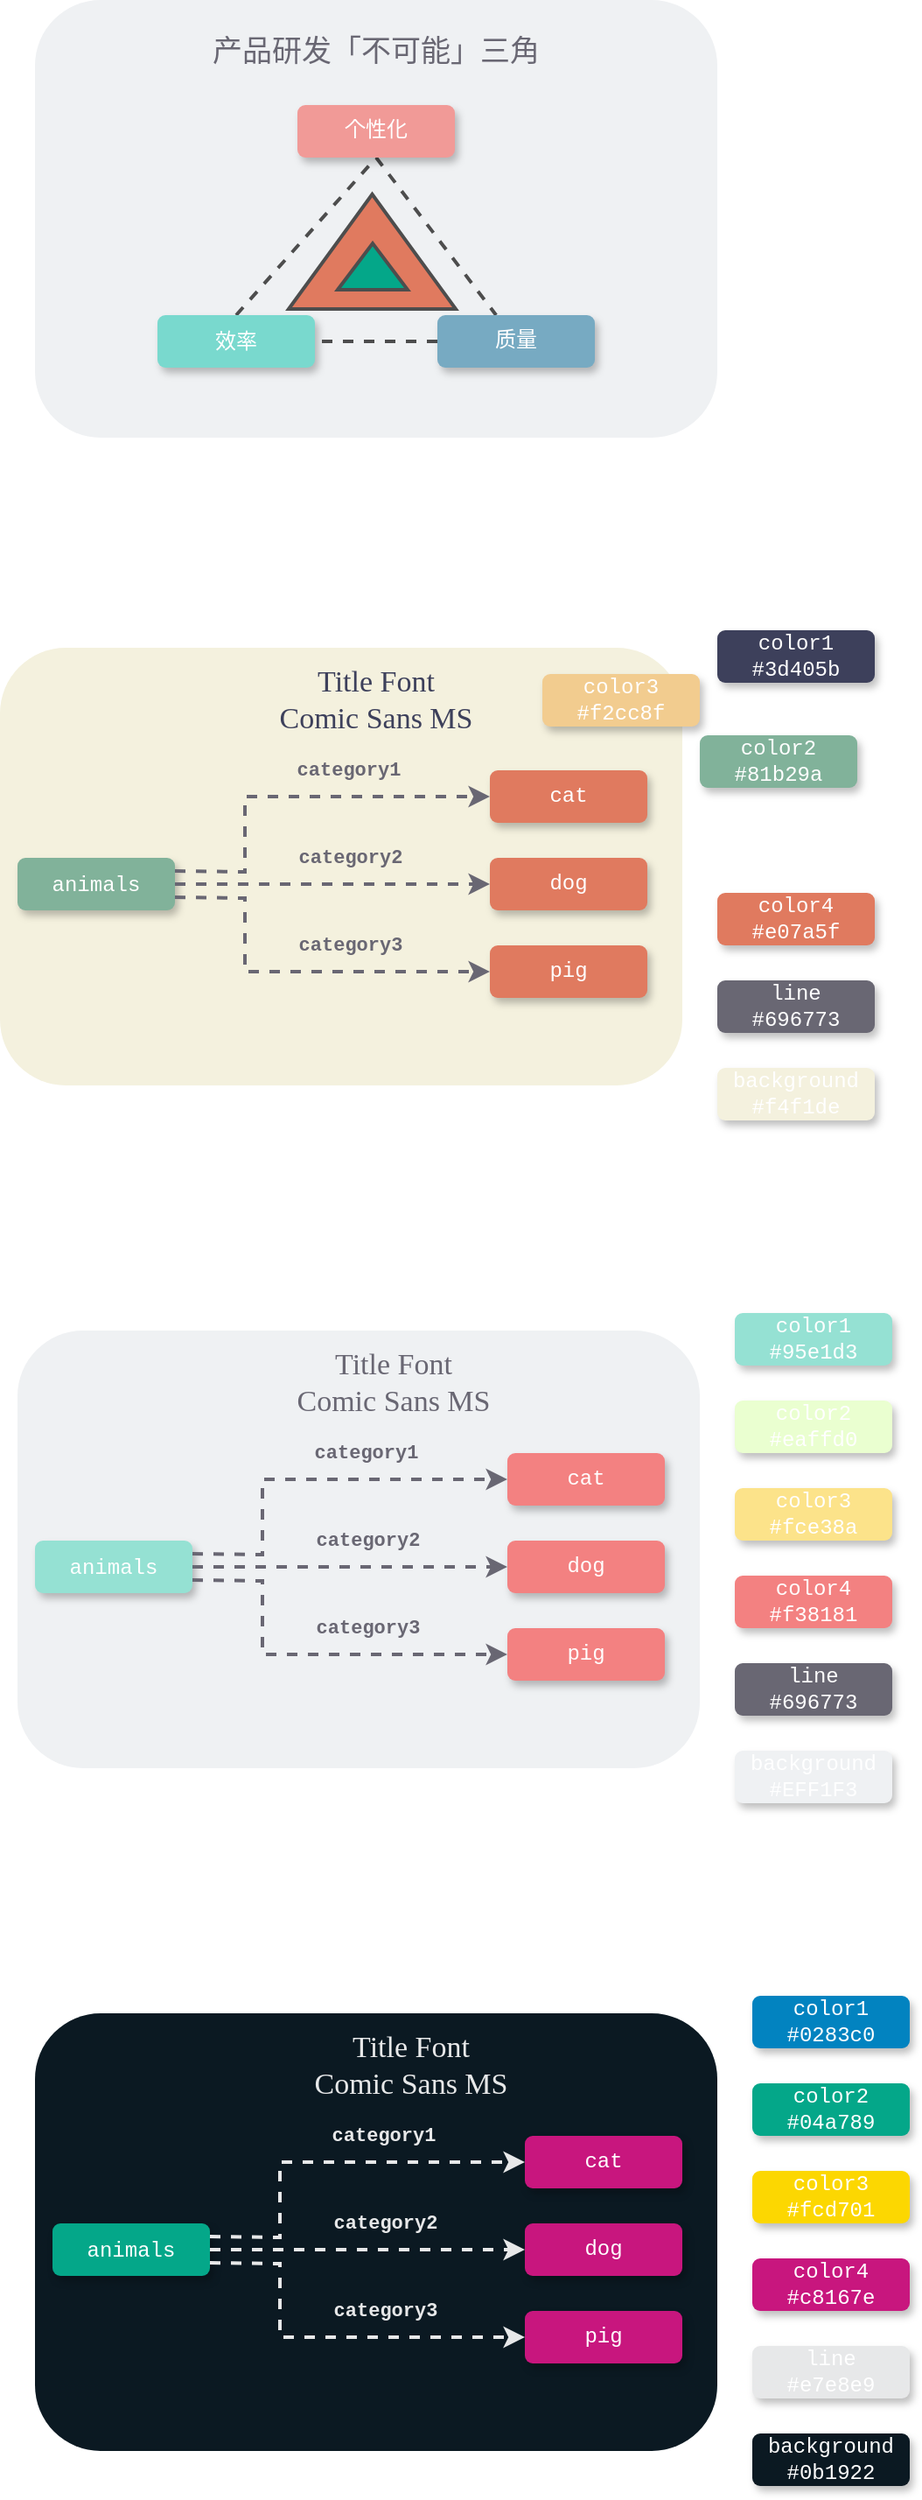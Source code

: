 <mxfile version="20.2.7" type="github">
  <diagram id="xtKa3n5u4Cj6ajRREuk9" name="第 1 页">
    <mxGraphModel dx="1226" dy="2330" grid="1" gridSize="10" guides="1" tooltips="1" connect="1" arrows="1" fold="1" page="1" pageScale="1" pageWidth="827" pageHeight="1169" math="0" shadow="0">
      <root>
        <mxCell id="0" />
        <mxCell id="1" parent="0" />
        <mxCell id="LYip8ZhevDrjSwZSwDEI-1" value="" style="rounded=1;whiteSpace=wrap;html=1;fillColor=#eff1f3;strokeColor=none;shadow=0;glass=0;comic=0;gradientColor=none;fontFamily=Courier New;fontColor=#FFFFFF;" vertex="1" parent="1">
          <mxGeometry x="250" y="-200" width="390" height="250" as="geometry" />
        </mxCell>
        <mxCell id="LYip8ZhevDrjSwZSwDEI-149" style="edgeStyle=none;rounded=0;orthogonalLoop=1;jettySize=auto;html=1;exitX=0.5;exitY=0;exitDx=0;exitDy=0;entryX=0.5;entryY=1;entryDx=0;entryDy=0;dashed=1;endArrow=none;endFill=0;strokeColor=#4D4D4D;strokeWidth=2;" edge="1" parent="1" source="LYip8ZhevDrjSwZSwDEI-2" target="LYip8ZhevDrjSwZSwDEI-5">
          <mxGeometry relative="1" as="geometry" />
        </mxCell>
        <mxCell id="LYip8ZhevDrjSwZSwDEI-2" value="&lt;font face=&quot;Courier New&quot; color=&quot;#ffffff&quot;&gt;效率&lt;/font&gt;" style="rounded=1;whiteSpace=wrap;html=1;fillColor=#79d9ce;strokeColor=none;shadow=1;glass=0;comic=0;gradientColor=none;" vertex="1" parent="1">
          <mxGeometry x="320" y="-20" width="90" height="30" as="geometry" />
        </mxCell>
        <mxCell id="LYip8ZhevDrjSwZSwDEI-147" style="rounded=0;orthogonalLoop=1;jettySize=auto;html=1;exitX=0.5;exitY=1;exitDx=0;exitDy=0;strokeColor=#4D4D4D;strokeWidth=2;dashed=1;endArrow=none;endFill=0;" edge="1" parent="1" source="LYip8ZhevDrjSwZSwDEI-5" target="LYip8ZhevDrjSwZSwDEI-12">
          <mxGeometry relative="1" as="geometry" />
        </mxCell>
        <mxCell id="LYip8ZhevDrjSwZSwDEI-5" value="个性化" style="rounded=1;whiteSpace=wrap;html=1;fillColor=#f19a97;strokeColor=none;shadow=1;glass=0;comic=0;gradientColor=none;fontFamily=Courier New;fontColor=#FFFFFF;align=center;verticalAlign=middle;" vertex="1" parent="1">
          <mxGeometry x="400" y="-140" width="90" height="30" as="geometry" />
        </mxCell>
        <mxCell id="LYip8ZhevDrjSwZSwDEI-148" style="edgeStyle=none;rounded=0;orthogonalLoop=1;jettySize=auto;html=1;exitX=0;exitY=0.5;exitDx=0;exitDy=0;entryX=1;entryY=0.5;entryDx=0;entryDy=0;dashed=1;endArrow=none;endFill=0;strokeColor=#4D4D4D;strokeWidth=2;" edge="1" parent="1" source="LYip8ZhevDrjSwZSwDEI-12" target="LYip8ZhevDrjSwZSwDEI-2">
          <mxGeometry relative="1" as="geometry" />
        </mxCell>
        <mxCell id="LYip8ZhevDrjSwZSwDEI-12" value="质量" style="rounded=1;whiteSpace=wrap;html=1;fillColor=#77aac2;strokeColor=none;shadow=1;glass=0;comic=0;gradientColor=none;fontFamily=Courier New;fontColor=#FFFFFF;" vertex="1" parent="1">
          <mxGeometry x="480" y="-20" width="90" height="30" as="geometry" />
        </mxCell>
        <mxCell id="LYip8ZhevDrjSwZSwDEI-18" value="&lt;font face=&quot;Comic Sans MS&quot; style=&quot;font-size: 17px&quot;&gt;&lt;font color=&quot;#696773&quot;&gt;产品研发「&lt;/font&gt;&lt;/font&gt;&lt;span style=&quot;color: rgb(105, 103, 115); font-family: &amp;quot;Comic Sans MS&amp;quot;; font-size: 17px;&quot;&gt;不可能&lt;/span&gt;&lt;font face=&quot;Comic Sans MS&quot; style=&quot;font-size: 17px&quot;&gt;&lt;font color=&quot;#696773&quot;&gt;」三角&lt;/font&gt;&lt;br&gt;&lt;/font&gt;" style="text;html=1;strokeColor=none;fillColor=none;align=center;verticalAlign=middle;whiteSpace=wrap;rounded=0;" vertex="1" parent="1">
          <mxGeometry x="265" y="-200" width="360" height="60" as="geometry" />
        </mxCell>
        <mxCell id="LYip8ZhevDrjSwZSwDEI-19" value="" style="rounded=1;whiteSpace=wrap;html=1;strokeColor=none;shadow=0;glass=0;comic=0;gradientColor=none;fontFamily=Courier New;fontColor=#FFFFFF;fillColor=#f4f1de;" vertex="1" parent="1">
          <mxGeometry x="230" y="170" width="390" height="250" as="geometry" />
        </mxCell>
        <mxCell id="LYip8ZhevDrjSwZSwDEI-20" value="&lt;font color=&quot;#ffffff&quot; face=&quot;Courier New&quot;&gt;animals&lt;/font&gt;" style="rounded=1;whiteSpace=wrap;html=1;strokeColor=none;shadow=1;glass=0;comic=0;gradientColor=none;fillColor=#81b29a;" vertex="1" parent="1">
          <mxGeometry x="240" y="290" width="90" height="30" as="geometry" />
        </mxCell>
        <mxCell id="LYip8ZhevDrjSwZSwDEI-21" value="" style="endArrow=classic;html=1;exitX=1;exitY=0.5;exitDx=0;exitDy=0;strokeWidth=2;dashed=1;strokeColor=#696773;entryX=0;entryY=0.5;entryDx=0;entryDy=0;rounded=0;" edge="1" source="LYip8ZhevDrjSwZSwDEI-20" target="LYip8ZhevDrjSwZSwDEI-24" parent="1">
          <mxGeometry width="50" height="50" relative="1" as="geometry">
            <mxPoint x="380" y="350" as="sourcePoint" />
            <mxPoint x="410" y="305" as="targetPoint" />
          </mxGeometry>
        </mxCell>
        <mxCell id="LYip8ZhevDrjSwZSwDEI-22" value="&lt;b style=&quot;color: rgb(105 , 103 , 115)&quot;&gt;category2&lt;/b&gt;" style="edgeLabel;html=1;align=center;verticalAlign=middle;resizable=0;points=[];fontFamily=Courier New;fontColor=#FFFFFF;labelBackgroundColor=none;" vertex="1" connectable="0" parent="LYip8ZhevDrjSwZSwDEI-21">
          <mxGeometry x="0.031" y="2" relative="1" as="geometry">
            <mxPoint x="7" y="-13" as="offset" />
          </mxGeometry>
        </mxCell>
        <mxCell id="LYip8ZhevDrjSwZSwDEI-23" value="cat" style="rounded=1;whiteSpace=wrap;html=1;strokeColor=none;shadow=1;glass=0;comic=0;gradientColor=none;fontFamily=Courier New;fontColor=#FFFFFF;fillColor=#e07a5f;" vertex="1" parent="1">
          <mxGeometry x="510" y="240" width="90" height="30" as="geometry" />
        </mxCell>
        <mxCell id="LYip8ZhevDrjSwZSwDEI-24" value="dog" style="rounded=1;whiteSpace=wrap;html=1;strokeColor=none;shadow=1;glass=0;comic=0;gradientColor=none;fontFamily=Courier New;fontColor=#FFFFFF;fillColor=#e07a5f;" vertex="1" parent="1">
          <mxGeometry x="510" y="290" width="90" height="30" as="geometry" />
        </mxCell>
        <mxCell id="LYip8ZhevDrjSwZSwDEI-25" value="pig" style="rounded=1;whiteSpace=wrap;html=1;strokeColor=none;shadow=1;glass=0;comic=0;gradientColor=none;fontFamily=Courier New;fontColor=#FFFFFF;fillColor=#e07a5f;" vertex="1" parent="1">
          <mxGeometry x="510" y="340" width="90" height="30" as="geometry" />
        </mxCell>
        <mxCell id="LYip8ZhevDrjSwZSwDEI-26" value="" style="endArrow=classic;html=1;exitX=1;exitY=0.25;exitDx=0;exitDy=0;strokeWidth=2;dashed=1;strokeColor=#696773;entryX=0;entryY=0.5;entryDx=0;entryDy=0;rounded=0;" edge="1" source="LYip8ZhevDrjSwZSwDEI-20" target="LYip8ZhevDrjSwZSwDEI-23" parent="1">
          <mxGeometry width="50" height="50" relative="1" as="geometry">
            <mxPoint x="380" y="350" as="sourcePoint" />
            <mxPoint x="410" y="305" as="targetPoint" />
            <Array as="points">
              <mxPoint x="370" y="298" />
              <mxPoint x="370" y="255" />
            </Array>
          </mxGeometry>
        </mxCell>
        <mxCell id="LYip8ZhevDrjSwZSwDEI-27" value="&lt;font color=&quot;#696773&quot;&gt;&lt;b&gt;category1&lt;/b&gt;&lt;/font&gt;" style="edgeLabel;html=1;align=center;verticalAlign=middle;resizable=0;points=[];fontFamily=Courier New;fontColor=#FFFFFF;labelBackgroundColor=none;" vertex="1" connectable="0" parent="LYip8ZhevDrjSwZSwDEI-26">
          <mxGeometry x="0.274" y="1" relative="1" as="geometry">
            <mxPoint y="-14" as="offset" />
          </mxGeometry>
        </mxCell>
        <mxCell id="LYip8ZhevDrjSwZSwDEI-28" value="" style="endArrow=classic;html=1;exitX=1;exitY=0.75;exitDx=0;exitDy=0;strokeWidth=2;dashed=1;strokeColor=#696773;entryX=0;entryY=0.5;entryDx=0;entryDy=0;rounded=0;" edge="1" source="LYip8ZhevDrjSwZSwDEI-20" target="LYip8ZhevDrjSwZSwDEI-25" parent="1">
          <mxGeometry width="50" height="50" relative="1" as="geometry">
            <mxPoint x="380" y="350" as="sourcePoint" />
            <mxPoint x="410" y="305" as="targetPoint" />
            <Array as="points">
              <mxPoint x="370" y="313" />
              <mxPoint x="370" y="355" />
            </Array>
          </mxGeometry>
        </mxCell>
        <mxCell id="LYip8ZhevDrjSwZSwDEI-29" value="&lt;b style=&quot;color: rgb(105 , 103 , 115)&quot;&gt;category3&lt;/b&gt;" style="edgeLabel;html=1;align=center;verticalAlign=middle;resizable=0;points=[];fontFamily=Courier New;fontColor=#FFFFFF;labelBackgroundColor=none;" vertex="1" connectable="0" parent="LYip8ZhevDrjSwZSwDEI-28">
          <mxGeometry x="0.16" y="3" relative="1" as="geometry">
            <mxPoint x="13" y="-12" as="offset" />
          </mxGeometry>
        </mxCell>
        <mxCell id="LYip8ZhevDrjSwZSwDEI-30" value="color1&lt;br&gt;#3d405b" style="rounded=1;whiteSpace=wrap;html=1;strokeColor=none;shadow=1;glass=0;comic=0;gradientColor=none;fontFamily=Courier New;fontColor=#FFFFFF;fillColor=#3d405b;" vertex="1" parent="1">
          <mxGeometry x="640" y="160" width="90" height="30" as="geometry" />
        </mxCell>
        <mxCell id="LYip8ZhevDrjSwZSwDEI-31" value="color2&lt;br&gt;#81b29a" style="rounded=1;whiteSpace=wrap;html=1;strokeColor=none;shadow=1;glass=0;comic=0;gradientColor=none;fontFamily=Courier New;fontColor=#FFFFFF;fillColor=#81b29a;" vertex="1" parent="1">
          <mxGeometry x="630" y="220" width="90" height="30" as="geometry" />
        </mxCell>
        <mxCell id="LYip8ZhevDrjSwZSwDEI-32" value="color3&lt;br&gt;#f2cc8f" style="rounded=1;whiteSpace=wrap;html=1;strokeColor=none;shadow=1;glass=0;comic=0;gradientColor=none;fontFamily=Courier New;fontColor=#FFFFFF;fillColor=#f2cc8f;" vertex="1" parent="1">
          <mxGeometry x="540" y="185" width="90" height="30" as="geometry" />
        </mxCell>
        <mxCell id="LYip8ZhevDrjSwZSwDEI-33" value="line&lt;br&gt;#696773" style="rounded=1;whiteSpace=wrap;html=1;fillColor=#696773;strokeColor=none;shadow=1;glass=0;comic=0;gradientColor=none;fontFamily=Courier New;fontColor=#FFFFFF;" vertex="1" parent="1">
          <mxGeometry x="640" y="360" width="90" height="30" as="geometry" />
        </mxCell>
        <mxCell id="LYip8ZhevDrjSwZSwDEI-34" value="color4&lt;br&gt;#e07a5f" style="rounded=1;whiteSpace=wrap;html=1;strokeColor=none;shadow=1;glass=0;comic=0;gradientColor=none;fontFamily=Courier New;fontColor=#FFFFFF;fillColor=#e07a5f;" vertex="1" parent="1">
          <mxGeometry x="640" y="310" width="90" height="30" as="geometry" />
        </mxCell>
        <mxCell id="LYip8ZhevDrjSwZSwDEI-35" value="background&lt;br&gt;#f4f1de" style="rounded=1;whiteSpace=wrap;html=1;strokeColor=none;shadow=1;glass=0;comic=0;gradientColor=none;fontFamily=Courier New;fontColor=#FFFFFF;fillColor=#f4f1de;" vertex="1" parent="1">
          <mxGeometry x="640" y="410" width="90" height="30" as="geometry" />
        </mxCell>
        <mxCell id="LYip8ZhevDrjSwZSwDEI-36" value="&lt;font face=&quot;Comic Sans MS&quot; style=&quot;font-size: 17px&quot;&gt;&lt;font style=&quot;font-size: 17px&quot;&gt;Title Font&lt;br&gt;Comic Sans MS&lt;/font&gt;&lt;br&gt;&lt;/font&gt;" style="text;html=1;strokeColor=none;fillColor=none;align=center;verticalAlign=middle;whiteSpace=wrap;rounded=0;fontColor=#3d405b;" vertex="1" parent="1">
          <mxGeometry x="370" y="190" width="150" height="20" as="geometry" />
        </mxCell>
        <mxCell id="LYip8ZhevDrjSwZSwDEI-37" value="" style="rounded=1;whiteSpace=wrap;html=1;fillColor=#eff1f3;strokeColor=none;shadow=0;glass=0;comic=0;gradientColor=none;fontFamily=Courier New;fontColor=#FFFFFF;" vertex="1" parent="1">
          <mxGeometry x="240" y="560" width="390" height="250" as="geometry" />
        </mxCell>
        <mxCell id="LYip8ZhevDrjSwZSwDEI-38" value="&lt;font color=&quot;#ffffff&quot; face=&quot;Courier New&quot;&gt;animals&lt;/font&gt;" style="rounded=1;whiteSpace=wrap;html=1;strokeColor=none;shadow=1;glass=0;comic=0;gradientColor=none;fillColor=#95E1D3;" vertex="1" parent="1">
          <mxGeometry x="250" y="680" width="90" height="30" as="geometry" />
        </mxCell>
        <mxCell id="LYip8ZhevDrjSwZSwDEI-39" value="" style="endArrow=classic;html=1;exitX=1;exitY=0.5;exitDx=0;exitDy=0;strokeWidth=2;dashed=1;strokeColor=#696773;entryX=0;entryY=0.5;entryDx=0;entryDy=0;rounded=0;" edge="1" source="LYip8ZhevDrjSwZSwDEI-38" target="LYip8ZhevDrjSwZSwDEI-42" parent="1">
          <mxGeometry width="50" height="50" relative="1" as="geometry">
            <mxPoint x="390" y="740" as="sourcePoint" />
            <mxPoint x="420" y="695" as="targetPoint" />
          </mxGeometry>
        </mxCell>
        <mxCell id="LYip8ZhevDrjSwZSwDEI-40" value="&lt;b style=&quot;color: rgb(105 , 103 , 115)&quot;&gt;category2&lt;/b&gt;" style="edgeLabel;html=1;align=center;verticalAlign=middle;resizable=0;points=[];fontFamily=Courier New;fontColor=#FFFFFF;labelBackgroundColor=none;" vertex="1" connectable="0" parent="LYip8ZhevDrjSwZSwDEI-39">
          <mxGeometry x="0.031" y="2" relative="1" as="geometry">
            <mxPoint x="7" y="-13" as="offset" />
          </mxGeometry>
        </mxCell>
        <mxCell id="LYip8ZhevDrjSwZSwDEI-41" value="cat" style="rounded=1;whiteSpace=wrap;html=1;strokeColor=none;shadow=1;glass=0;comic=0;gradientColor=none;fontFamily=Courier New;fontColor=#FFFFFF;fillColor=#f38181;" vertex="1" parent="1">
          <mxGeometry x="520" y="630" width="90" height="30" as="geometry" />
        </mxCell>
        <mxCell id="LYip8ZhevDrjSwZSwDEI-42" value="dog" style="rounded=1;whiteSpace=wrap;html=1;strokeColor=none;shadow=1;glass=0;comic=0;gradientColor=none;fontFamily=Courier New;fontColor=#FFFFFF;fillColor=#f38181;" vertex="1" parent="1">
          <mxGeometry x="520" y="680" width="90" height="30" as="geometry" />
        </mxCell>
        <mxCell id="LYip8ZhevDrjSwZSwDEI-43" value="pig" style="rounded=1;whiteSpace=wrap;html=1;strokeColor=none;shadow=1;glass=0;comic=0;gradientColor=none;fontFamily=Courier New;fontColor=#FFFFFF;fillColor=#f38181;" vertex="1" parent="1">
          <mxGeometry x="520" y="730" width="90" height="30" as="geometry" />
        </mxCell>
        <mxCell id="LYip8ZhevDrjSwZSwDEI-44" value="" style="endArrow=classic;html=1;exitX=1;exitY=0.25;exitDx=0;exitDy=0;strokeWidth=2;dashed=1;strokeColor=#696773;entryX=0;entryY=0.5;entryDx=0;entryDy=0;rounded=0;" edge="1" source="LYip8ZhevDrjSwZSwDEI-38" target="LYip8ZhevDrjSwZSwDEI-41" parent="1">
          <mxGeometry width="50" height="50" relative="1" as="geometry">
            <mxPoint x="390" y="740" as="sourcePoint" />
            <mxPoint x="420" y="695" as="targetPoint" />
            <Array as="points">
              <mxPoint x="380" y="688" />
              <mxPoint x="380" y="645" />
            </Array>
          </mxGeometry>
        </mxCell>
        <mxCell id="LYip8ZhevDrjSwZSwDEI-45" value="&lt;font color=&quot;#696773&quot;&gt;&lt;b&gt;category1&lt;/b&gt;&lt;/font&gt;" style="edgeLabel;html=1;align=center;verticalAlign=middle;resizable=0;points=[];fontFamily=Courier New;fontColor=#FFFFFF;labelBackgroundColor=none;" vertex="1" connectable="0" parent="LYip8ZhevDrjSwZSwDEI-44">
          <mxGeometry x="0.274" y="1" relative="1" as="geometry">
            <mxPoint y="-14" as="offset" />
          </mxGeometry>
        </mxCell>
        <mxCell id="LYip8ZhevDrjSwZSwDEI-46" value="" style="endArrow=classic;html=1;exitX=1;exitY=0.75;exitDx=0;exitDy=0;strokeWidth=2;dashed=1;strokeColor=#696773;entryX=0;entryY=0.5;entryDx=0;entryDy=0;rounded=0;" edge="1" source="LYip8ZhevDrjSwZSwDEI-38" target="LYip8ZhevDrjSwZSwDEI-43" parent="1">
          <mxGeometry width="50" height="50" relative="1" as="geometry">
            <mxPoint x="390" y="740" as="sourcePoint" />
            <mxPoint x="420" y="695" as="targetPoint" />
            <Array as="points">
              <mxPoint x="380" y="703" />
              <mxPoint x="380" y="745" />
            </Array>
          </mxGeometry>
        </mxCell>
        <mxCell id="LYip8ZhevDrjSwZSwDEI-47" value="&lt;b style=&quot;color: rgb(105 , 103 , 115)&quot;&gt;category3&lt;/b&gt;" style="edgeLabel;html=1;align=center;verticalAlign=middle;resizable=0;points=[];fontFamily=Courier New;fontColor=#FFFFFF;labelBackgroundColor=none;" vertex="1" connectable="0" parent="LYip8ZhevDrjSwZSwDEI-46">
          <mxGeometry x="0.16" y="3" relative="1" as="geometry">
            <mxPoint x="13" y="-12" as="offset" />
          </mxGeometry>
        </mxCell>
        <mxCell id="LYip8ZhevDrjSwZSwDEI-48" value="color1&lt;br&gt;#95e1d3" style="rounded=1;whiteSpace=wrap;html=1;strokeColor=none;shadow=1;glass=0;comic=0;gradientColor=none;fontFamily=Courier New;fontColor=#FFFFFF;fillColor=#95e1d3;" vertex="1" parent="1">
          <mxGeometry x="650" y="550" width="90" height="30" as="geometry" />
        </mxCell>
        <mxCell id="LYip8ZhevDrjSwZSwDEI-49" value="color2&lt;br&gt;#eaffd0" style="rounded=1;whiteSpace=wrap;html=1;strokeColor=none;shadow=1;glass=0;comic=0;gradientColor=none;fontFamily=Courier New;fontColor=#FFFFFF;fillColor=#eaffd0;" vertex="1" parent="1">
          <mxGeometry x="650" y="600" width="90" height="30" as="geometry" />
        </mxCell>
        <mxCell id="LYip8ZhevDrjSwZSwDEI-50" value="color3&lt;br&gt;#fce38a" style="rounded=1;whiteSpace=wrap;html=1;strokeColor=none;shadow=1;glass=0;comic=0;gradientColor=none;fontFamily=Courier New;fontColor=#FFFFFF;fillColor=#fce38a;" vertex="1" parent="1">
          <mxGeometry x="650" y="650" width="90" height="30" as="geometry" />
        </mxCell>
        <mxCell id="LYip8ZhevDrjSwZSwDEI-51" value="line&lt;br&gt;#696773" style="rounded=1;whiteSpace=wrap;html=1;fillColor=#696773;strokeColor=none;shadow=1;glass=0;comic=0;gradientColor=none;fontFamily=Courier New;fontColor=#FFFFFF;" vertex="1" parent="1">
          <mxGeometry x="650" y="750" width="90" height="30" as="geometry" />
        </mxCell>
        <mxCell id="LYip8ZhevDrjSwZSwDEI-52" value="color4&lt;br&gt;#f38181" style="rounded=1;whiteSpace=wrap;html=1;strokeColor=none;shadow=1;glass=0;comic=0;gradientColor=none;fontFamily=Courier New;fontColor=#FFFFFF;fillColor=#f38181;" vertex="1" parent="1">
          <mxGeometry x="650" y="700" width="90" height="30" as="geometry" />
        </mxCell>
        <mxCell id="LYip8ZhevDrjSwZSwDEI-53" value="background&lt;br&gt;#EFF1F3" style="rounded=1;whiteSpace=wrap;html=1;fillColor=#eff1f3;strokeColor=none;shadow=1;glass=0;comic=0;gradientColor=none;fontFamily=Courier New;fontColor=#FFFFFF;" vertex="1" parent="1">
          <mxGeometry x="650" y="800" width="90" height="30" as="geometry" />
        </mxCell>
        <mxCell id="LYip8ZhevDrjSwZSwDEI-54" value="&lt;font face=&quot;Comic Sans MS&quot; style=&quot;font-size: 17px&quot;&gt;&lt;font color=&quot;#696773&quot; style=&quot;font-size: 17px&quot;&gt;Title Font&lt;br&gt;Comic Sans MS&lt;/font&gt;&lt;br&gt;&lt;/font&gt;" style="text;html=1;strokeColor=none;fillColor=none;align=center;verticalAlign=middle;whiteSpace=wrap;rounded=0;" vertex="1" parent="1">
          <mxGeometry x="380" y="580" width="150" height="20" as="geometry" />
        </mxCell>
        <mxCell id="LYip8ZhevDrjSwZSwDEI-55" value="" style="rounded=1;whiteSpace=wrap;html=1;fillColor=#0b1922;strokeColor=none;shadow=0;glass=0;comic=0;gradientColor=none;fontFamily=Courier New;fontColor=#FFFFFF;" vertex="1" parent="1">
          <mxGeometry x="250" y="950" width="390" height="250" as="geometry" />
        </mxCell>
        <mxCell id="LYip8ZhevDrjSwZSwDEI-56" value="&lt;font color=&quot;#ffffff&quot; face=&quot;Courier New&quot;&gt;animals&lt;/font&gt;" style="rounded=1;whiteSpace=wrap;html=1;strokeColor=none;shadow=1;glass=0;comic=0;gradientColor=none;fillColor=#04a789;" vertex="1" parent="1">
          <mxGeometry x="260" y="1070" width="90" height="30" as="geometry" />
        </mxCell>
        <mxCell id="LYip8ZhevDrjSwZSwDEI-57" value="" style="endArrow=classic;html=1;exitX=1;exitY=0.5;exitDx=0;exitDy=0;strokeWidth=2;dashed=1;strokeColor=#e7e8e9;entryX=0;entryY=0.5;entryDx=0;entryDy=0;rounded=0;" edge="1" source="LYip8ZhevDrjSwZSwDEI-56" target="LYip8ZhevDrjSwZSwDEI-60" parent="1">
          <mxGeometry width="50" height="50" relative="1" as="geometry">
            <mxPoint x="400" y="1130" as="sourcePoint" />
            <mxPoint x="430" y="1085" as="targetPoint" />
          </mxGeometry>
        </mxCell>
        <mxCell id="LYip8ZhevDrjSwZSwDEI-58" value="&lt;b style=&quot;&quot;&gt;category2&lt;/b&gt;" style="edgeLabel;html=1;align=center;verticalAlign=middle;resizable=0;points=[];fontFamily=Courier New;fontColor=#e7e8e9;labelBackgroundColor=none;" vertex="1" connectable="0" parent="LYip8ZhevDrjSwZSwDEI-57">
          <mxGeometry x="0.031" y="2" relative="1" as="geometry">
            <mxPoint x="7" y="-13" as="offset" />
          </mxGeometry>
        </mxCell>
        <mxCell id="LYip8ZhevDrjSwZSwDEI-59" value="cat" style="rounded=1;whiteSpace=wrap;html=1;strokeColor=none;shadow=1;glass=0;comic=0;gradientColor=none;fontFamily=Courier New;fontColor=#FFFFFF;fillColor=#c8167e;" vertex="1" parent="1">
          <mxGeometry x="530" y="1020" width="90" height="30" as="geometry" />
        </mxCell>
        <mxCell id="LYip8ZhevDrjSwZSwDEI-60" value="dog" style="rounded=1;whiteSpace=wrap;html=1;strokeColor=none;shadow=1;glass=0;comic=0;gradientColor=none;fontFamily=Courier New;fontColor=#FFFFFF;fillColor=#c8167e;" vertex="1" parent="1">
          <mxGeometry x="530" y="1070" width="90" height="30" as="geometry" />
        </mxCell>
        <mxCell id="LYip8ZhevDrjSwZSwDEI-61" value="pig" style="rounded=1;whiteSpace=wrap;html=1;strokeColor=none;shadow=1;glass=0;comic=0;gradientColor=none;fontFamily=Courier New;fontColor=#FFFFFF;fillColor=#c8167e;" vertex="1" parent="1">
          <mxGeometry x="530" y="1120" width="90" height="30" as="geometry" />
        </mxCell>
        <mxCell id="LYip8ZhevDrjSwZSwDEI-62" value="" style="endArrow=classic;html=1;exitX=1;exitY=0.25;exitDx=0;exitDy=0;strokeWidth=2;dashed=1;strokeColor=#e7e8e9;entryX=0;entryY=0.5;entryDx=0;entryDy=0;rounded=0;" edge="1" source="LYip8ZhevDrjSwZSwDEI-56" target="LYip8ZhevDrjSwZSwDEI-59" parent="1">
          <mxGeometry width="50" height="50" relative="1" as="geometry">
            <mxPoint x="400" y="1130" as="sourcePoint" />
            <mxPoint x="430" y="1085" as="targetPoint" />
            <Array as="points">
              <mxPoint x="390" y="1078" />
              <mxPoint x="390" y="1035" />
            </Array>
          </mxGeometry>
        </mxCell>
        <mxCell id="LYip8ZhevDrjSwZSwDEI-63" value="&lt;font&gt;&lt;b&gt;category1&lt;/b&gt;&lt;/font&gt;" style="edgeLabel;html=1;align=center;verticalAlign=middle;resizable=0;points=[];fontFamily=Courier New;fontColor=#e7e8e9;labelBackgroundColor=none;" vertex="1" connectable="0" parent="LYip8ZhevDrjSwZSwDEI-62">
          <mxGeometry x="0.274" y="1" relative="1" as="geometry">
            <mxPoint y="-14" as="offset" />
          </mxGeometry>
        </mxCell>
        <mxCell id="LYip8ZhevDrjSwZSwDEI-64" value="" style="endArrow=classic;html=1;exitX=1;exitY=0.75;exitDx=0;exitDy=0;strokeWidth=2;dashed=1;strokeColor=#e7e8e9;entryX=0;entryY=0.5;entryDx=0;entryDy=0;rounded=0;" edge="1" source="LYip8ZhevDrjSwZSwDEI-56" target="LYip8ZhevDrjSwZSwDEI-61" parent="1">
          <mxGeometry width="50" height="50" relative="1" as="geometry">
            <mxPoint x="400" y="1130" as="sourcePoint" />
            <mxPoint x="430" y="1085" as="targetPoint" />
            <Array as="points">
              <mxPoint x="390" y="1093" />
              <mxPoint x="390" y="1135" />
            </Array>
          </mxGeometry>
        </mxCell>
        <mxCell id="LYip8ZhevDrjSwZSwDEI-65" value="&lt;b style=&quot;&quot;&gt;category3&lt;/b&gt;" style="edgeLabel;html=1;align=center;verticalAlign=middle;resizable=0;points=[];fontFamily=Courier New;fontColor=#e7e8e9;labelBackgroundColor=none;" vertex="1" connectable="0" parent="LYip8ZhevDrjSwZSwDEI-64">
          <mxGeometry x="0.16" y="3" relative="1" as="geometry">
            <mxPoint x="13" y="-12" as="offset" />
          </mxGeometry>
        </mxCell>
        <mxCell id="LYip8ZhevDrjSwZSwDEI-66" value="color1&lt;br&gt;#0283c0" style="rounded=1;whiteSpace=wrap;html=1;strokeColor=none;shadow=1;glass=0;comic=0;gradientColor=none;fontFamily=Courier New;fontColor=#FFFFFF;fillColor=#0283c0;" vertex="1" parent="1">
          <mxGeometry x="660" y="940" width="90" height="30" as="geometry" />
        </mxCell>
        <mxCell id="LYip8ZhevDrjSwZSwDEI-67" value="color2&lt;br&gt;#04a789" style="rounded=1;whiteSpace=wrap;html=1;strokeColor=none;shadow=1;glass=0;comic=0;gradientColor=none;fontFamily=Courier New;fontColor=#FFFFFF;fillColor=#04a789;" vertex="1" parent="1">
          <mxGeometry x="660" y="990" width="90" height="30" as="geometry" />
        </mxCell>
        <mxCell id="LYip8ZhevDrjSwZSwDEI-68" value="color3&lt;br&gt;#fcd701" style="rounded=1;whiteSpace=wrap;html=1;strokeColor=none;shadow=1;glass=0;comic=0;gradientColor=none;fontFamily=Courier New;fontColor=#FFFFFF;fillColor=#fcd701;" vertex="1" parent="1">
          <mxGeometry x="660" y="1040" width="90" height="30" as="geometry" />
        </mxCell>
        <mxCell id="LYip8ZhevDrjSwZSwDEI-69" value="line&lt;br&gt;#e7e8e9" style="rounded=1;whiteSpace=wrap;html=1;fillColor=#e7e8e9;strokeColor=none;shadow=1;glass=0;comic=0;gradientColor=none;fontFamily=Courier New;fontColor=#FFFFFF;" vertex="1" parent="1">
          <mxGeometry x="660" y="1140" width="90" height="30" as="geometry" />
        </mxCell>
        <mxCell id="LYip8ZhevDrjSwZSwDEI-70" value="color4&lt;br&gt;#c8167e" style="rounded=1;whiteSpace=wrap;html=1;strokeColor=none;shadow=1;glass=0;comic=0;gradientColor=none;fontFamily=Courier New;fontColor=#FFFFFF;fillColor=#c8167e;" vertex="1" parent="1">
          <mxGeometry x="660" y="1090" width="90" height="30" as="geometry" />
        </mxCell>
        <mxCell id="LYip8ZhevDrjSwZSwDEI-71" value="background&lt;br&gt;#0b1922" style="rounded=1;whiteSpace=wrap;html=1;fillColor=#0b1922;strokeColor=none;shadow=1;glass=0;comic=0;gradientColor=none;fontFamily=Courier New;fontColor=#FFFFFF;" vertex="1" parent="1">
          <mxGeometry x="660" y="1190" width="90" height="30" as="geometry" />
        </mxCell>
        <mxCell id="LYip8ZhevDrjSwZSwDEI-72" value="&lt;font face=&quot;Comic Sans MS&quot; style=&quot;font-size: 17px&quot;&gt;&lt;font style=&quot;font-size: 17px&quot;&gt;Title Font&lt;br&gt;Comic Sans MS&lt;/font&gt;&lt;br&gt;&lt;/font&gt;" style="text;html=1;strokeColor=none;fillColor=none;align=center;verticalAlign=middle;whiteSpace=wrap;rounded=0;fontColor=#e7e8e9;" vertex="1" parent="1">
          <mxGeometry x="390" y="970" width="150" height="20" as="geometry" />
        </mxCell>
        <mxCell id="LYip8ZhevDrjSwZSwDEI-145" style="edgeStyle=orthogonalEdgeStyle;rounded=0;orthogonalLoop=1;jettySize=auto;html=1;exitX=0.5;exitY=1;exitDx=0;exitDy=0;" edge="1" parent="1" source="LYip8ZhevDrjSwZSwDEI-2" target="LYip8ZhevDrjSwZSwDEI-2">
          <mxGeometry relative="1" as="geometry" />
        </mxCell>
        <mxCell id="LYip8ZhevDrjSwZSwDEI-153" value="" style="triangle;whiteSpace=wrap;html=1;rotation=-90;strokeWidth=2;strokeColor=#4D4D4D;fillColor=#E07A5F;" vertex="1" parent="1">
          <mxGeometry x="410" y="-104" width="65.5" height="95.5" as="geometry" />
        </mxCell>
        <mxCell id="LYip8ZhevDrjSwZSwDEI-150" value="" style="triangle;whiteSpace=wrap;html=1;rotation=-90;strokeWidth=2;strokeColor=#4D4D4D;fillColor=#04a789;" vertex="1" parent="1">
          <mxGeometry x="429.75" y="-67.75" width="26.5" height="40" as="geometry" />
        </mxCell>
      </root>
    </mxGraphModel>
  </diagram>
</mxfile>
